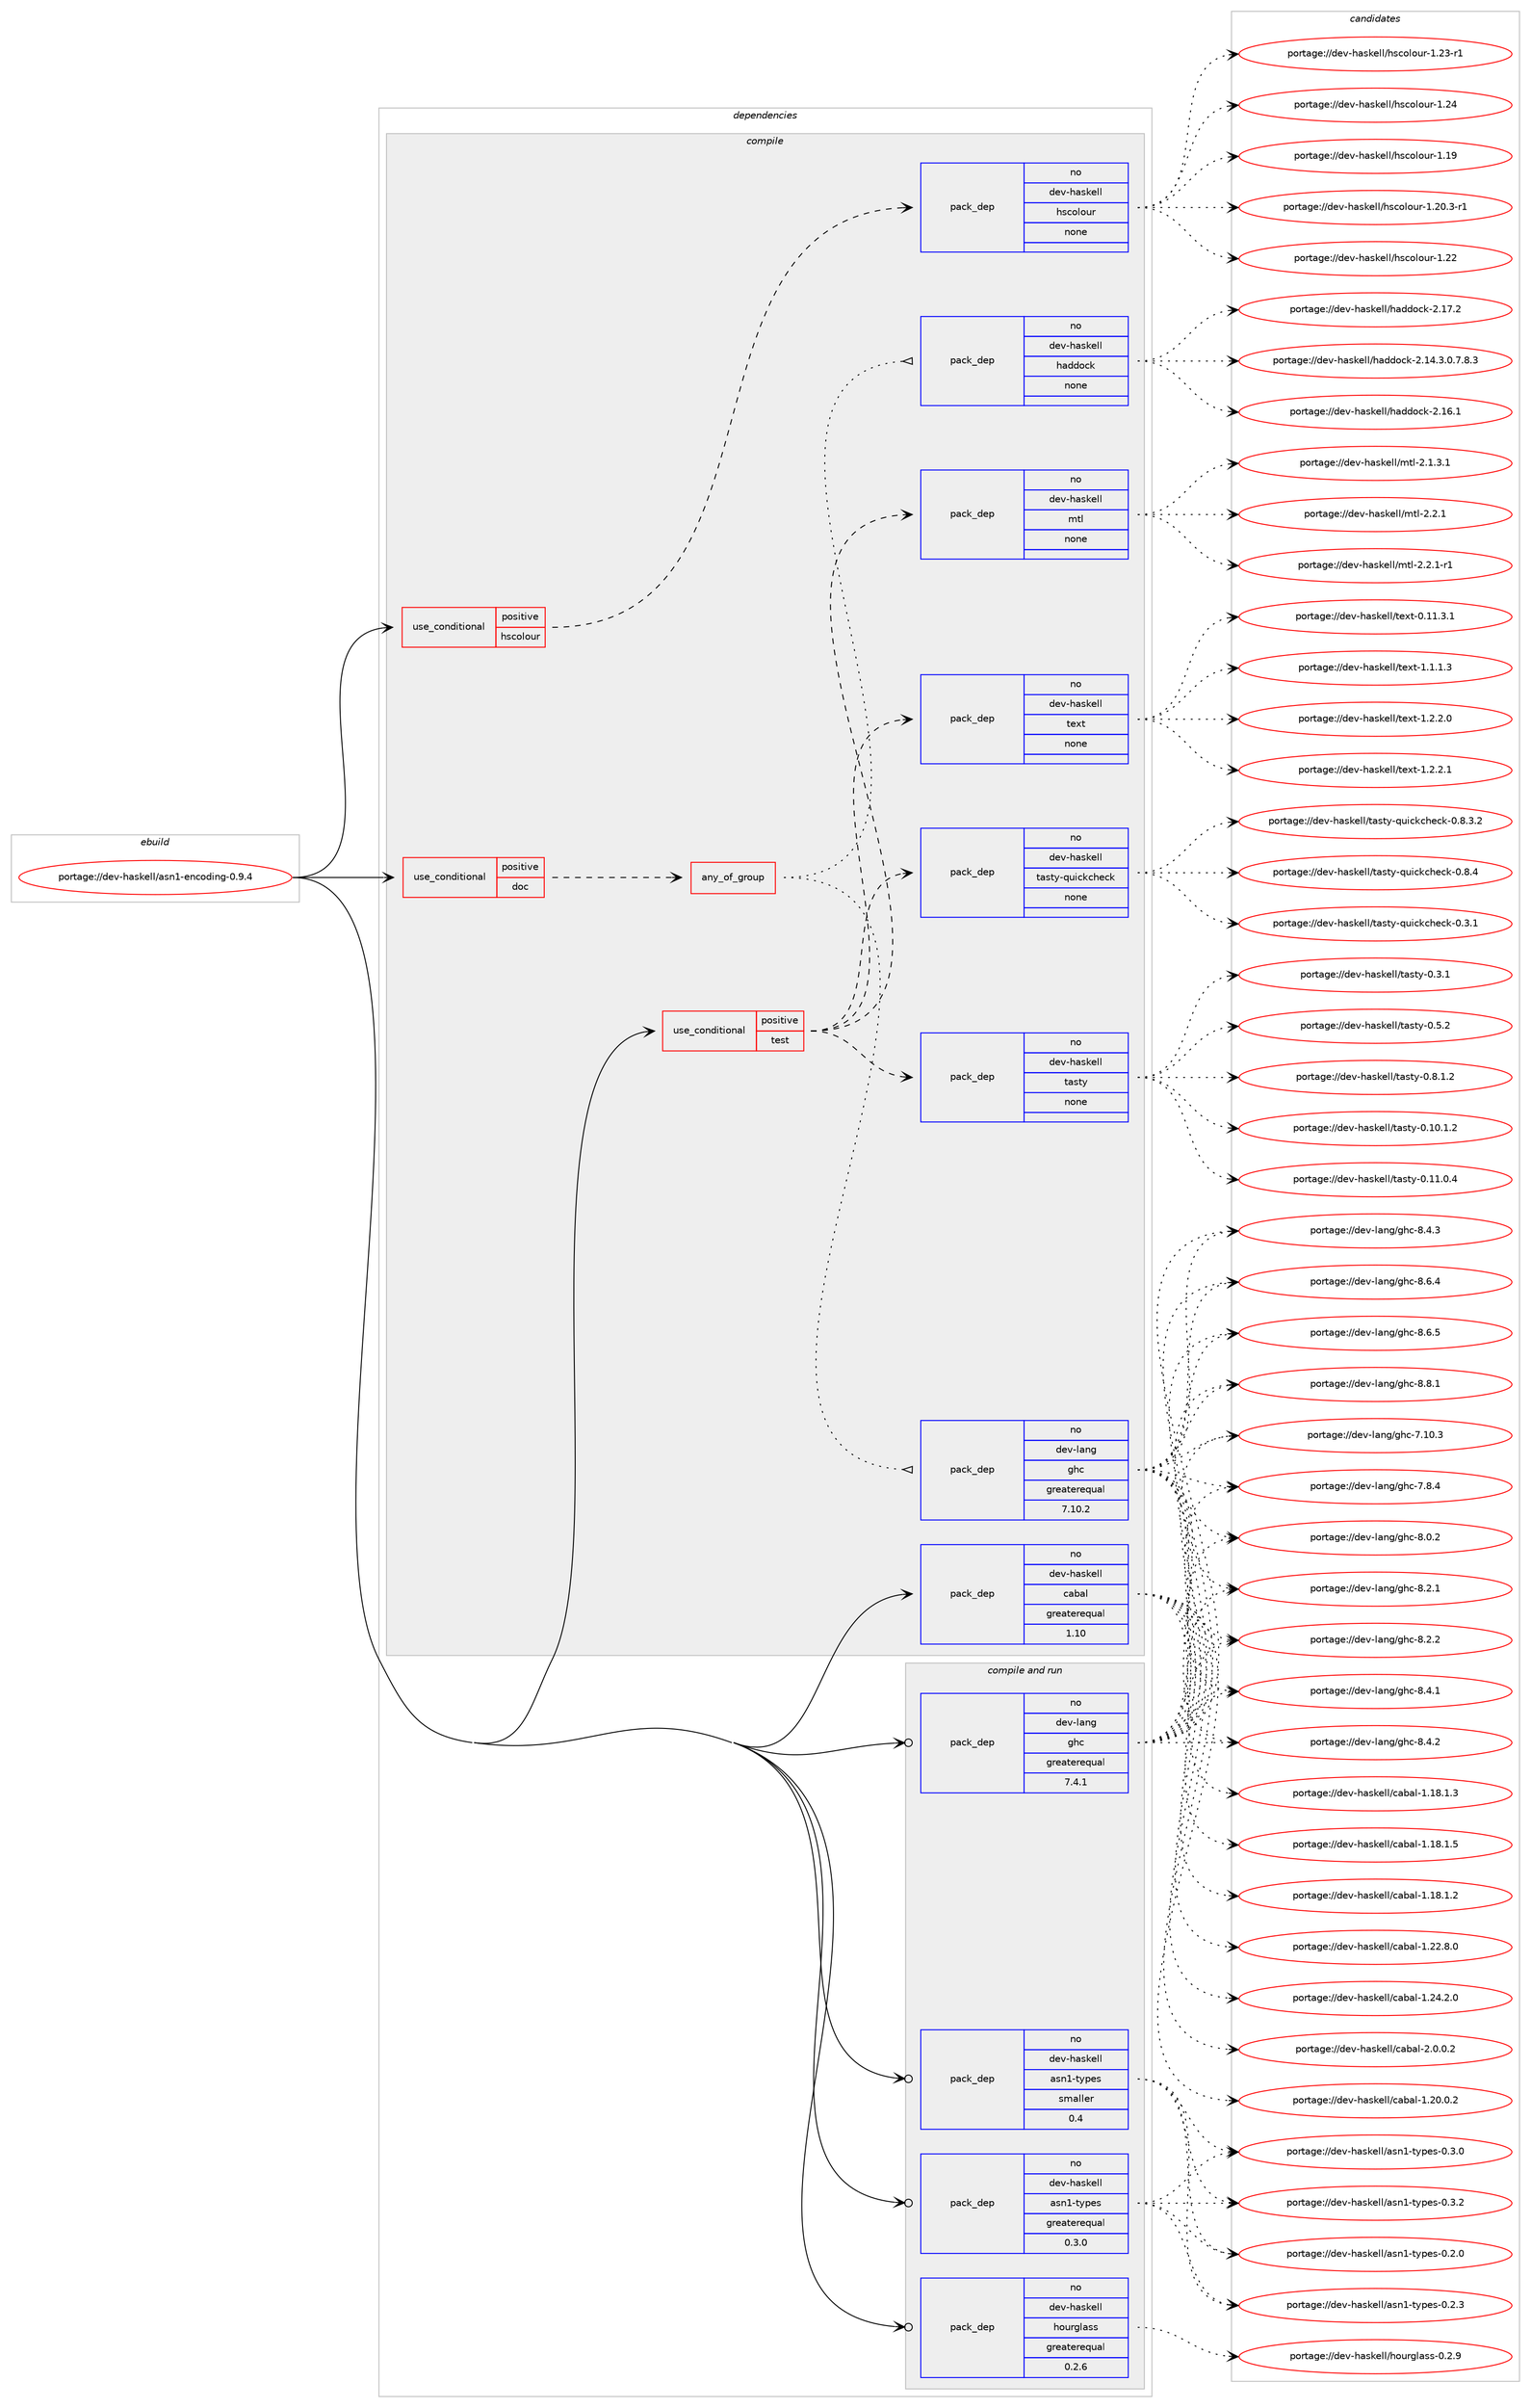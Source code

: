 digraph prolog {

# *************
# Graph options
# *************

newrank=true;
concentrate=true;
compound=true;
graph [rankdir=LR,fontname=Helvetica,fontsize=10,ranksep=1.5];#, ranksep=2.5, nodesep=0.2];
edge  [arrowhead=vee];
node  [fontname=Helvetica,fontsize=10];

# **********
# The ebuild
# **********

subgraph cluster_leftcol {
color=gray;
rank=same;
label=<<i>ebuild</i>>;
id [label="portage://dev-haskell/asn1-encoding-0.9.4", color=red, width=4, href="../dev-haskell/asn1-encoding-0.9.4.svg"];
}

# ****************
# The dependencies
# ****************

subgraph cluster_midcol {
color=gray;
label=<<i>dependencies</i>>;
subgraph cluster_compile {
fillcolor="#eeeeee";
style=filled;
label=<<i>compile</i>>;
subgraph cond14166 {
dependency61647 [label=<<TABLE BORDER="0" CELLBORDER="1" CELLSPACING="0" CELLPADDING="4"><TR><TD ROWSPAN="3" CELLPADDING="10">use_conditional</TD></TR><TR><TD>positive</TD></TR><TR><TD>doc</TD></TR></TABLE>>, shape=none, color=red];
subgraph any1318 {
dependency61648 [label=<<TABLE BORDER="0" CELLBORDER="1" CELLSPACING="0" CELLPADDING="4"><TR><TD CELLPADDING="10">any_of_group</TD></TR></TABLE>>, shape=none, color=red];subgraph pack46104 {
dependency61649 [label=<<TABLE BORDER="0" CELLBORDER="1" CELLSPACING="0" CELLPADDING="4" WIDTH="220"><TR><TD ROWSPAN="6" CELLPADDING="30">pack_dep</TD></TR><TR><TD WIDTH="110">no</TD></TR><TR><TD>dev-haskell</TD></TR><TR><TD>haddock</TD></TR><TR><TD>none</TD></TR><TR><TD></TD></TR></TABLE>>, shape=none, color=blue];
}
dependency61648:e -> dependency61649:w [weight=20,style="dotted",arrowhead="oinv"];
subgraph pack46105 {
dependency61650 [label=<<TABLE BORDER="0" CELLBORDER="1" CELLSPACING="0" CELLPADDING="4" WIDTH="220"><TR><TD ROWSPAN="6" CELLPADDING="30">pack_dep</TD></TR><TR><TD WIDTH="110">no</TD></TR><TR><TD>dev-lang</TD></TR><TR><TD>ghc</TD></TR><TR><TD>greaterequal</TD></TR><TR><TD>7.10.2</TD></TR></TABLE>>, shape=none, color=blue];
}
dependency61648:e -> dependency61650:w [weight=20,style="dotted",arrowhead="oinv"];
}
dependency61647:e -> dependency61648:w [weight=20,style="dashed",arrowhead="vee"];
}
id:e -> dependency61647:w [weight=20,style="solid",arrowhead="vee"];
subgraph cond14167 {
dependency61651 [label=<<TABLE BORDER="0" CELLBORDER="1" CELLSPACING="0" CELLPADDING="4"><TR><TD ROWSPAN="3" CELLPADDING="10">use_conditional</TD></TR><TR><TD>positive</TD></TR><TR><TD>hscolour</TD></TR></TABLE>>, shape=none, color=red];
subgraph pack46106 {
dependency61652 [label=<<TABLE BORDER="0" CELLBORDER="1" CELLSPACING="0" CELLPADDING="4" WIDTH="220"><TR><TD ROWSPAN="6" CELLPADDING="30">pack_dep</TD></TR><TR><TD WIDTH="110">no</TD></TR><TR><TD>dev-haskell</TD></TR><TR><TD>hscolour</TD></TR><TR><TD>none</TD></TR><TR><TD></TD></TR></TABLE>>, shape=none, color=blue];
}
dependency61651:e -> dependency61652:w [weight=20,style="dashed",arrowhead="vee"];
}
id:e -> dependency61651:w [weight=20,style="solid",arrowhead="vee"];
subgraph cond14168 {
dependency61653 [label=<<TABLE BORDER="0" CELLBORDER="1" CELLSPACING="0" CELLPADDING="4"><TR><TD ROWSPAN="3" CELLPADDING="10">use_conditional</TD></TR><TR><TD>positive</TD></TR><TR><TD>test</TD></TR></TABLE>>, shape=none, color=red];
subgraph pack46107 {
dependency61654 [label=<<TABLE BORDER="0" CELLBORDER="1" CELLSPACING="0" CELLPADDING="4" WIDTH="220"><TR><TD ROWSPAN="6" CELLPADDING="30">pack_dep</TD></TR><TR><TD WIDTH="110">no</TD></TR><TR><TD>dev-haskell</TD></TR><TR><TD>mtl</TD></TR><TR><TD>none</TD></TR><TR><TD></TD></TR></TABLE>>, shape=none, color=blue];
}
dependency61653:e -> dependency61654:w [weight=20,style="dashed",arrowhead="vee"];
subgraph pack46108 {
dependency61655 [label=<<TABLE BORDER="0" CELLBORDER="1" CELLSPACING="0" CELLPADDING="4" WIDTH="220"><TR><TD ROWSPAN="6" CELLPADDING="30">pack_dep</TD></TR><TR><TD WIDTH="110">no</TD></TR><TR><TD>dev-haskell</TD></TR><TR><TD>tasty</TD></TR><TR><TD>none</TD></TR><TR><TD></TD></TR></TABLE>>, shape=none, color=blue];
}
dependency61653:e -> dependency61655:w [weight=20,style="dashed",arrowhead="vee"];
subgraph pack46109 {
dependency61656 [label=<<TABLE BORDER="0" CELLBORDER="1" CELLSPACING="0" CELLPADDING="4" WIDTH="220"><TR><TD ROWSPAN="6" CELLPADDING="30">pack_dep</TD></TR><TR><TD WIDTH="110">no</TD></TR><TR><TD>dev-haskell</TD></TR><TR><TD>tasty-quickcheck</TD></TR><TR><TD>none</TD></TR><TR><TD></TD></TR></TABLE>>, shape=none, color=blue];
}
dependency61653:e -> dependency61656:w [weight=20,style="dashed",arrowhead="vee"];
subgraph pack46110 {
dependency61657 [label=<<TABLE BORDER="0" CELLBORDER="1" CELLSPACING="0" CELLPADDING="4" WIDTH="220"><TR><TD ROWSPAN="6" CELLPADDING="30">pack_dep</TD></TR><TR><TD WIDTH="110">no</TD></TR><TR><TD>dev-haskell</TD></TR><TR><TD>text</TD></TR><TR><TD>none</TD></TR><TR><TD></TD></TR></TABLE>>, shape=none, color=blue];
}
dependency61653:e -> dependency61657:w [weight=20,style="dashed",arrowhead="vee"];
}
id:e -> dependency61653:w [weight=20,style="solid",arrowhead="vee"];
subgraph pack46111 {
dependency61658 [label=<<TABLE BORDER="0" CELLBORDER="1" CELLSPACING="0" CELLPADDING="4" WIDTH="220"><TR><TD ROWSPAN="6" CELLPADDING="30">pack_dep</TD></TR><TR><TD WIDTH="110">no</TD></TR><TR><TD>dev-haskell</TD></TR><TR><TD>cabal</TD></TR><TR><TD>greaterequal</TD></TR><TR><TD>1.10</TD></TR></TABLE>>, shape=none, color=blue];
}
id:e -> dependency61658:w [weight=20,style="solid",arrowhead="vee"];
}
subgraph cluster_compileandrun {
fillcolor="#eeeeee";
style=filled;
label=<<i>compile and run</i>>;
subgraph pack46112 {
dependency61659 [label=<<TABLE BORDER="0" CELLBORDER="1" CELLSPACING="0" CELLPADDING="4" WIDTH="220"><TR><TD ROWSPAN="6" CELLPADDING="30">pack_dep</TD></TR><TR><TD WIDTH="110">no</TD></TR><TR><TD>dev-haskell</TD></TR><TR><TD>asn1-types</TD></TR><TR><TD>greaterequal</TD></TR><TR><TD>0.3.0</TD></TR></TABLE>>, shape=none, color=blue];
}
id:e -> dependency61659:w [weight=20,style="solid",arrowhead="odotvee"];
subgraph pack46113 {
dependency61660 [label=<<TABLE BORDER="0" CELLBORDER="1" CELLSPACING="0" CELLPADDING="4" WIDTH="220"><TR><TD ROWSPAN="6" CELLPADDING="30">pack_dep</TD></TR><TR><TD WIDTH="110">no</TD></TR><TR><TD>dev-haskell</TD></TR><TR><TD>asn1-types</TD></TR><TR><TD>smaller</TD></TR><TR><TD>0.4</TD></TR></TABLE>>, shape=none, color=blue];
}
id:e -> dependency61660:w [weight=20,style="solid",arrowhead="odotvee"];
subgraph pack46114 {
dependency61661 [label=<<TABLE BORDER="0" CELLBORDER="1" CELLSPACING="0" CELLPADDING="4" WIDTH="220"><TR><TD ROWSPAN="6" CELLPADDING="30">pack_dep</TD></TR><TR><TD WIDTH="110">no</TD></TR><TR><TD>dev-haskell</TD></TR><TR><TD>hourglass</TD></TR><TR><TD>greaterequal</TD></TR><TR><TD>0.2.6</TD></TR></TABLE>>, shape=none, color=blue];
}
id:e -> dependency61661:w [weight=20,style="solid",arrowhead="odotvee"];
subgraph pack46115 {
dependency61662 [label=<<TABLE BORDER="0" CELLBORDER="1" CELLSPACING="0" CELLPADDING="4" WIDTH="220"><TR><TD ROWSPAN="6" CELLPADDING="30">pack_dep</TD></TR><TR><TD WIDTH="110">no</TD></TR><TR><TD>dev-lang</TD></TR><TR><TD>ghc</TD></TR><TR><TD>greaterequal</TD></TR><TR><TD>7.4.1</TD></TR></TABLE>>, shape=none, color=blue];
}
id:e -> dependency61662:w [weight=20,style="solid",arrowhead="odotvee"];
}
subgraph cluster_run {
fillcolor="#eeeeee";
style=filled;
label=<<i>run</i>>;
}
}

# **************
# The candidates
# **************

subgraph cluster_choices {
rank=same;
color=gray;
label=<<i>candidates</i>>;

subgraph choice46104 {
color=black;
nodesep=1;
choiceportage1001011184510497115107101108108471049710010011199107455046495246514648465546564651 [label="portage://dev-haskell/haddock-2.14.3.0.7.8.3", color=red, width=4,href="../dev-haskell/haddock-2.14.3.0.7.8.3.svg"];
choiceportage100101118451049711510710110810847104971001001119910745504649544649 [label="portage://dev-haskell/haddock-2.16.1", color=red, width=4,href="../dev-haskell/haddock-2.16.1.svg"];
choiceportage100101118451049711510710110810847104971001001119910745504649554650 [label="portage://dev-haskell/haddock-2.17.2", color=red, width=4,href="../dev-haskell/haddock-2.17.2.svg"];
dependency61649:e -> choiceportage1001011184510497115107101108108471049710010011199107455046495246514648465546564651:w [style=dotted,weight="100"];
dependency61649:e -> choiceportage100101118451049711510710110810847104971001001119910745504649544649:w [style=dotted,weight="100"];
dependency61649:e -> choiceportage100101118451049711510710110810847104971001001119910745504649554650:w [style=dotted,weight="100"];
}
subgraph choice46105 {
color=black;
nodesep=1;
choiceportage1001011184510897110103471031049945554649484651 [label="portage://dev-lang/ghc-7.10.3", color=red, width=4,href="../dev-lang/ghc-7.10.3.svg"];
choiceportage10010111845108971101034710310499455546564652 [label="portage://dev-lang/ghc-7.8.4", color=red, width=4,href="../dev-lang/ghc-7.8.4.svg"];
choiceportage10010111845108971101034710310499455646484650 [label="portage://dev-lang/ghc-8.0.2", color=red, width=4,href="../dev-lang/ghc-8.0.2.svg"];
choiceportage10010111845108971101034710310499455646504649 [label="portage://dev-lang/ghc-8.2.1", color=red, width=4,href="../dev-lang/ghc-8.2.1.svg"];
choiceportage10010111845108971101034710310499455646504650 [label="portage://dev-lang/ghc-8.2.2", color=red, width=4,href="../dev-lang/ghc-8.2.2.svg"];
choiceportage10010111845108971101034710310499455646524649 [label="portage://dev-lang/ghc-8.4.1", color=red, width=4,href="../dev-lang/ghc-8.4.1.svg"];
choiceportage10010111845108971101034710310499455646524650 [label="portage://dev-lang/ghc-8.4.2", color=red, width=4,href="../dev-lang/ghc-8.4.2.svg"];
choiceportage10010111845108971101034710310499455646524651 [label="portage://dev-lang/ghc-8.4.3", color=red, width=4,href="../dev-lang/ghc-8.4.3.svg"];
choiceportage10010111845108971101034710310499455646544652 [label="portage://dev-lang/ghc-8.6.4", color=red, width=4,href="../dev-lang/ghc-8.6.4.svg"];
choiceportage10010111845108971101034710310499455646544653 [label="portage://dev-lang/ghc-8.6.5", color=red, width=4,href="../dev-lang/ghc-8.6.5.svg"];
choiceportage10010111845108971101034710310499455646564649 [label="portage://dev-lang/ghc-8.8.1", color=red, width=4,href="../dev-lang/ghc-8.8.1.svg"];
dependency61650:e -> choiceportage1001011184510897110103471031049945554649484651:w [style=dotted,weight="100"];
dependency61650:e -> choiceportage10010111845108971101034710310499455546564652:w [style=dotted,weight="100"];
dependency61650:e -> choiceportage10010111845108971101034710310499455646484650:w [style=dotted,weight="100"];
dependency61650:e -> choiceportage10010111845108971101034710310499455646504649:w [style=dotted,weight="100"];
dependency61650:e -> choiceportage10010111845108971101034710310499455646504650:w [style=dotted,weight="100"];
dependency61650:e -> choiceportage10010111845108971101034710310499455646524649:w [style=dotted,weight="100"];
dependency61650:e -> choiceportage10010111845108971101034710310499455646524650:w [style=dotted,weight="100"];
dependency61650:e -> choiceportage10010111845108971101034710310499455646524651:w [style=dotted,weight="100"];
dependency61650:e -> choiceportage10010111845108971101034710310499455646544652:w [style=dotted,weight="100"];
dependency61650:e -> choiceportage10010111845108971101034710310499455646544653:w [style=dotted,weight="100"];
dependency61650:e -> choiceportage10010111845108971101034710310499455646564649:w [style=dotted,weight="100"];
}
subgraph choice46106 {
color=black;
nodesep=1;
choiceportage100101118451049711510710110810847104115991111081111171144549464957 [label="portage://dev-haskell/hscolour-1.19", color=red, width=4,href="../dev-haskell/hscolour-1.19.svg"];
choiceportage10010111845104971151071011081084710411599111108111117114454946504846514511449 [label="portage://dev-haskell/hscolour-1.20.3-r1", color=red, width=4,href="../dev-haskell/hscolour-1.20.3-r1.svg"];
choiceportage100101118451049711510710110810847104115991111081111171144549465050 [label="portage://dev-haskell/hscolour-1.22", color=red, width=4,href="../dev-haskell/hscolour-1.22.svg"];
choiceportage1001011184510497115107101108108471041159911110811111711445494650514511449 [label="portage://dev-haskell/hscolour-1.23-r1", color=red, width=4,href="../dev-haskell/hscolour-1.23-r1.svg"];
choiceportage100101118451049711510710110810847104115991111081111171144549465052 [label="portage://dev-haskell/hscolour-1.24", color=red, width=4,href="../dev-haskell/hscolour-1.24.svg"];
dependency61652:e -> choiceportage100101118451049711510710110810847104115991111081111171144549464957:w [style=dotted,weight="100"];
dependency61652:e -> choiceportage10010111845104971151071011081084710411599111108111117114454946504846514511449:w [style=dotted,weight="100"];
dependency61652:e -> choiceportage100101118451049711510710110810847104115991111081111171144549465050:w [style=dotted,weight="100"];
dependency61652:e -> choiceportage1001011184510497115107101108108471041159911110811111711445494650514511449:w [style=dotted,weight="100"];
dependency61652:e -> choiceportage100101118451049711510710110810847104115991111081111171144549465052:w [style=dotted,weight="100"];
}
subgraph choice46107 {
color=black;
nodesep=1;
choiceportage1001011184510497115107101108108471091161084550464946514649 [label="portage://dev-haskell/mtl-2.1.3.1", color=red, width=4,href="../dev-haskell/mtl-2.1.3.1.svg"];
choiceportage100101118451049711510710110810847109116108455046504649 [label="portage://dev-haskell/mtl-2.2.1", color=red, width=4,href="../dev-haskell/mtl-2.2.1.svg"];
choiceportage1001011184510497115107101108108471091161084550465046494511449 [label="portage://dev-haskell/mtl-2.2.1-r1", color=red, width=4,href="../dev-haskell/mtl-2.2.1-r1.svg"];
dependency61654:e -> choiceportage1001011184510497115107101108108471091161084550464946514649:w [style=dotted,weight="100"];
dependency61654:e -> choiceportage100101118451049711510710110810847109116108455046504649:w [style=dotted,weight="100"];
dependency61654:e -> choiceportage1001011184510497115107101108108471091161084550465046494511449:w [style=dotted,weight="100"];
}
subgraph choice46108 {
color=black;
nodesep=1;
choiceportage10010111845104971151071011081084711697115116121454846494846494650 [label="portage://dev-haskell/tasty-0.10.1.2", color=red, width=4,href="../dev-haskell/tasty-0.10.1.2.svg"];
choiceportage10010111845104971151071011081084711697115116121454846494946484652 [label="portage://dev-haskell/tasty-0.11.0.4", color=red, width=4,href="../dev-haskell/tasty-0.11.0.4.svg"];
choiceportage10010111845104971151071011081084711697115116121454846514649 [label="portage://dev-haskell/tasty-0.3.1", color=red, width=4,href="../dev-haskell/tasty-0.3.1.svg"];
choiceportage10010111845104971151071011081084711697115116121454846534650 [label="portage://dev-haskell/tasty-0.5.2", color=red, width=4,href="../dev-haskell/tasty-0.5.2.svg"];
choiceportage100101118451049711510710110810847116971151161214548465646494650 [label="portage://dev-haskell/tasty-0.8.1.2", color=red, width=4,href="../dev-haskell/tasty-0.8.1.2.svg"];
dependency61655:e -> choiceportage10010111845104971151071011081084711697115116121454846494846494650:w [style=dotted,weight="100"];
dependency61655:e -> choiceportage10010111845104971151071011081084711697115116121454846494946484652:w [style=dotted,weight="100"];
dependency61655:e -> choiceportage10010111845104971151071011081084711697115116121454846514649:w [style=dotted,weight="100"];
dependency61655:e -> choiceportage10010111845104971151071011081084711697115116121454846534650:w [style=dotted,weight="100"];
dependency61655:e -> choiceportage100101118451049711510710110810847116971151161214548465646494650:w [style=dotted,weight="100"];
}
subgraph choice46109 {
color=black;
nodesep=1;
choiceportage1001011184510497115107101108108471169711511612145113117105991079910410199107454846514649 [label="portage://dev-haskell/tasty-quickcheck-0.3.1", color=red, width=4,href="../dev-haskell/tasty-quickcheck-0.3.1.svg"];
choiceportage10010111845104971151071011081084711697115116121451131171059910799104101991074548465646514650 [label="portage://dev-haskell/tasty-quickcheck-0.8.3.2", color=red, width=4,href="../dev-haskell/tasty-quickcheck-0.8.3.2.svg"];
choiceportage1001011184510497115107101108108471169711511612145113117105991079910410199107454846564652 [label="portage://dev-haskell/tasty-quickcheck-0.8.4", color=red, width=4,href="../dev-haskell/tasty-quickcheck-0.8.4.svg"];
dependency61656:e -> choiceportage1001011184510497115107101108108471169711511612145113117105991079910410199107454846514649:w [style=dotted,weight="100"];
dependency61656:e -> choiceportage10010111845104971151071011081084711697115116121451131171059910799104101991074548465646514650:w [style=dotted,weight="100"];
dependency61656:e -> choiceportage1001011184510497115107101108108471169711511612145113117105991079910410199107454846564652:w [style=dotted,weight="100"];
}
subgraph choice46110 {
color=black;
nodesep=1;
choiceportage100101118451049711510710110810847116101120116454846494946514649 [label="portage://dev-haskell/text-0.11.3.1", color=red, width=4,href="../dev-haskell/text-0.11.3.1.svg"];
choiceportage1001011184510497115107101108108471161011201164549464946494651 [label="portage://dev-haskell/text-1.1.1.3", color=red, width=4,href="../dev-haskell/text-1.1.1.3.svg"];
choiceportage1001011184510497115107101108108471161011201164549465046504648 [label="portage://dev-haskell/text-1.2.2.0", color=red, width=4,href="../dev-haskell/text-1.2.2.0.svg"];
choiceportage1001011184510497115107101108108471161011201164549465046504649 [label="portage://dev-haskell/text-1.2.2.1", color=red, width=4,href="../dev-haskell/text-1.2.2.1.svg"];
dependency61657:e -> choiceportage100101118451049711510710110810847116101120116454846494946514649:w [style=dotted,weight="100"];
dependency61657:e -> choiceportage1001011184510497115107101108108471161011201164549464946494651:w [style=dotted,weight="100"];
dependency61657:e -> choiceportage1001011184510497115107101108108471161011201164549465046504648:w [style=dotted,weight="100"];
dependency61657:e -> choiceportage1001011184510497115107101108108471161011201164549465046504649:w [style=dotted,weight="100"];
}
subgraph choice46111 {
color=black;
nodesep=1;
choiceportage10010111845104971151071011081084799979897108454946495646494650 [label="portage://dev-haskell/cabal-1.18.1.2", color=red, width=4,href="../dev-haskell/cabal-1.18.1.2.svg"];
choiceportage10010111845104971151071011081084799979897108454946495646494651 [label="portage://dev-haskell/cabal-1.18.1.3", color=red, width=4,href="../dev-haskell/cabal-1.18.1.3.svg"];
choiceportage10010111845104971151071011081084799979897108454946495646494653 [label="portage://dev-haskell/cabal-1.18.1.5", color=red, width=4,href="../dev-haskell/cabal-1.18.1.5.svg"];
choiceportage10010111845104971151071011081084799979897108454946504846484650 [label="portage://dev-haskell/cabal-1.20.0.2", color=red, width=4,href="../dev-haskell/cabal-1.20.0.2.svg"];
choiceportage10010111845104971151071011081084799979897108454946505046564648 [label="portage://dev-haskell/cabal-1.22.8.0", color=red, width=4,href="../dev-haskell/cabal-1.22.8.0.svg"];
choiceportage10010111845104971151071011081084799979897108454946505246504648 [label="portage://dev-haskell/cabal-1.24.2.0", color=red, width=4,href="../dev-haskell/cabal-1.24.2.0.svg"];
choiceportage100101118451049711510710110810847999798971084550464846484650 [label="portage://dev-haskell/cabal-2.0.0.2", color=red, width=4,href="../dev-haskell/cabal-2.0.0.2.svg"];
dependency61658:e -> choiceportage10010111845104971151071011081084799979897108454946495646494650:w [style=dotted,weight="100"];
dependency61658:e -> choiceportage10010111845104971151071011081084799979897108454946495646494651:w [style=dotted,weight="100"];
dependency61658:e -> choiceportage10010111845104971151071011081084799979897108454946495646494653:w [style=dotted,weight="100"];
dependency61658:e -> choiceportage10010111845104971151071011081084799979897108454946504846484650:w [style=dotted,weight="100"];
dependency61658:e -> choiceportage10010111845104971151071011081084799979897108454946505046564648:w [style=dotted,weight="100"];
dependency61658:e -> choiceportage10010111845104971151071011081084799979897108454946505246504648:w [style=dotted,weight="100"];
dependency61658:e -> choiceportage100101118451049711510710110810847999798971084550464846484650:w [style=dotted,weight="100"];
}
subgraph choice46112 {
color=black;
nodesep=1;
choiceportage100101118451049711510710110810847971151104945116121112101115454846504648 [label="portage://dev-haskell/asn1-types-0.2.0", color=red, width=4,href="../dev-haskell/asn1-types-0.2.0.svg"];
choiceportage100101118451049711510710110810847971151104945116121112101115454846504651 [label="portage://dev-haskell/asn1-types-0.2.3", color=red, width=4,href="../dev-haskell/asn1-types-0.2.3.svg"];
choiceportage100101118451049711510710110810847971151104945116121112101115454846514648 [label="portage://dev-haskell/asn1-types-0.3.0", color=red, width=4,href="../dev-haskell/asn1-types-0.3.0.svg"];
choiceportage100101118451049711510710110810847971151104945116121112101115454846514650 [label="portage://dev-haskell/asn1-types-0.3.2", color=red, width=4,href="../dev-haskell/asn1-types-0.3.2.svg"];
dependency61659:e -> choiceportage100101118451049711510710110810847971151104945116121112101115454846504648:w [style=dotted,weight="100"];
dependency61659:e -> choiceportage100101118451049711510710110810847971151104945116121112101115454846504651:w [style=dotted,weight="100"];
dependency61659:e -> choiceportage100101118451049711510710110810847971151104945116121112101115454846514648:w [style=dotted,weight="100"];
dependency61659:e -> choiceportage100101118451049711510710110810847971151104945116121112101115454846514650:w [style=dotted,weight="100"];
}
subgraph choice46113 {
color=black;
nodesep=1;
choiceportage100101118451049711510710110810847971151104945116121112101115454846504648 [label="portage://dev-haskell/asn1-types-0.2.0", color=red, width=4,href="../dev-haskell/asn1-types-0.2.0.svg"];
choiceportage100101118451049711510710110810847971151104945116121112101115454846504651 [label="portage://dev-haskell/asn1-types-0.2.3", color=red, width=4,href="../dev-haskell/asn1-types-0.2.3.svg"];
choiceportage100101118451049711510710110810847971151104945116121112101115454846514648 [label="portage://dev-haskell/asn1-types-0.3.0", color=red, width=4,href="../dev-haskell/asn1-types-0.3.0.svg"];
choiceportage100101118451049711510710110810847971151104945116121112101115454846514650 [label="portage://dev-haskell/asn1-types-0.3.2", color=red, width=4,href="../dev-haskell/asn1-types-0.3.2.svg"];
dependency61660:e -> choiceportage100101118451049711510710110810847971151104945116121112101115454846504648:w [style=dotted,weight="100"];
dependency61660:e -> choiceportage100101118451049711510710110810847971151104945116121112101115454846504651:w [style=dotted,weight="100"];
dependency61660:e -> choiceportage100101118451049711510710110810847971151104945116121112101115454846514648:w [style=dotted,weight="100"];
dependency61660:e -> choiceportage100101118451049711510710110810847971151104945116121112101115454846514650:w [style=dotted,weight="100"];
}
subgraph choice46114 {
color=black;
nodesep=1;
choiceportage10010111845104971151071011081084710411111711410310897115115454846504657 [label="portage://dev-haskell/hourglass-0.2.9", color=red, width=4,href="../dev-haskell/hourglass-0.2.9.svg"];
dependency61661:e -> choiceportage10010111845104971151071011081084710411111711410310897115115454846504657:w [style=dotted,weight="100"];
}
subgraph choice46115 {
color=black;
nodesep=1;
choiceportage1001011184510897110103471031049945554649484651 [label="portage://dev-lang/ghc-7.10.3", color=red, width=4,href="../dev-lang/ghc-7.10.3.svg"];
choiceportage10010111845108971101034710310499455546564652 [label="portage://dev-lang/ghc-7.8.4", color=red, width=4,href="../dev-lang/ghc-7.8.4.svg"];
choiceportage10010111845108971101034710310499455646484650 [label="portage://dev-lang/ghc-8.0.2", color=red, width=4,href="../dev-lang/ghc-8.0.2.svg"];
choiceportage10010111845108971101034710310499455646504649 [label="portage://dev-lang/ghc-8.2.1", color=red, width=4,href="../dev-lang/ghc-8.2.1.svg"];
choiceportage10010111845108971101034710310499455646504650 [label="portage://dev-lang/ghc-8.2.2", color=red, width=4,href="../dev-lang/ghc-8.2.2.svg"];
choiceportage10010111845108971101034710310499455646524649 [label="portage://dev-lang/ghc-8.4.1", color=red, width=4,href="../dev-lang/ghc-8.4.1.svg"];
choiceportage10010111845108971101034710310499455646524650 [label="portage://dev-lang/ghc-8.4.2", color=red, width=4,href="../dev-lang/ghc-8.4.2.svg"];
choiceportage10010111845108971101034710310499455646524651 [label="portage://dev-lang/ghc-8.4.3", color=red, width=4,href="../dev-lang/ghc-8.4.3.svg"];
choiceportage10010111845108971101034710310499455646544652 [label="portage://dev-lang/ghc-8.6.4", color=red, width=4,href="../dev-lang/ghc-8.6.4.svg"];
choiceportage10010111845108971101034710310499455646544653 [label="portage://dev-lang/ghc-8.6.5", color=red, width=4,href="../dev-lang/ghc-8.6.5.svg"];
choiceportage10010111845108971101034710310499455646564649 [label="portage://dev-lang/ghc-8.8.1", color=red, width=4,href="../dev-lang/ghc-8.8.1.svg"];
dependency61662:e -> choiceportage1001011184510897110103471031049945554649484651:w [style=dotted,weight="100"];
dependency61662:e -> choiceportage10010111845108971101034710310499455546564652:w [style=dotted,weight="100"];
dependency61662:e -> choiceportage10010111845108971101034710310499455646484650:w [style=dotted,weight="100"];
dependency61662:e -> choiceportage10010111845108971101034710310499455646504649:w [style=dotted,weight="100"];
dependency61662:e -> choiceportage10010111845108971101034710310499455646504650:w [style=dotted,weight="100"];
dependency61662:e -> choiceportage10010111845108971101034710310499455646524649:w [style=dotted,weight="100"];
dependency61662:e -> choiceportage10010111845108971101034710310499455646524650:w [style=dotted,weight="100"];
dependency61662:e -> choiceportage10010111845108971101034710310499455646524651:w [style=dotted,weight="100"];
dependency61662:e -> choiceportage10010111845108971101034710310499455646544652:w [style=dotted,weight="100"];
dependency61662:e -> choiceportage10010111845108971101034710310499455646544653:w [style=dotted,weight="100"];
dependency61662:e -> choiceportage10010111845108971101034710310499455646564649:w [style=dotted,weight="100"];
}
}

}

